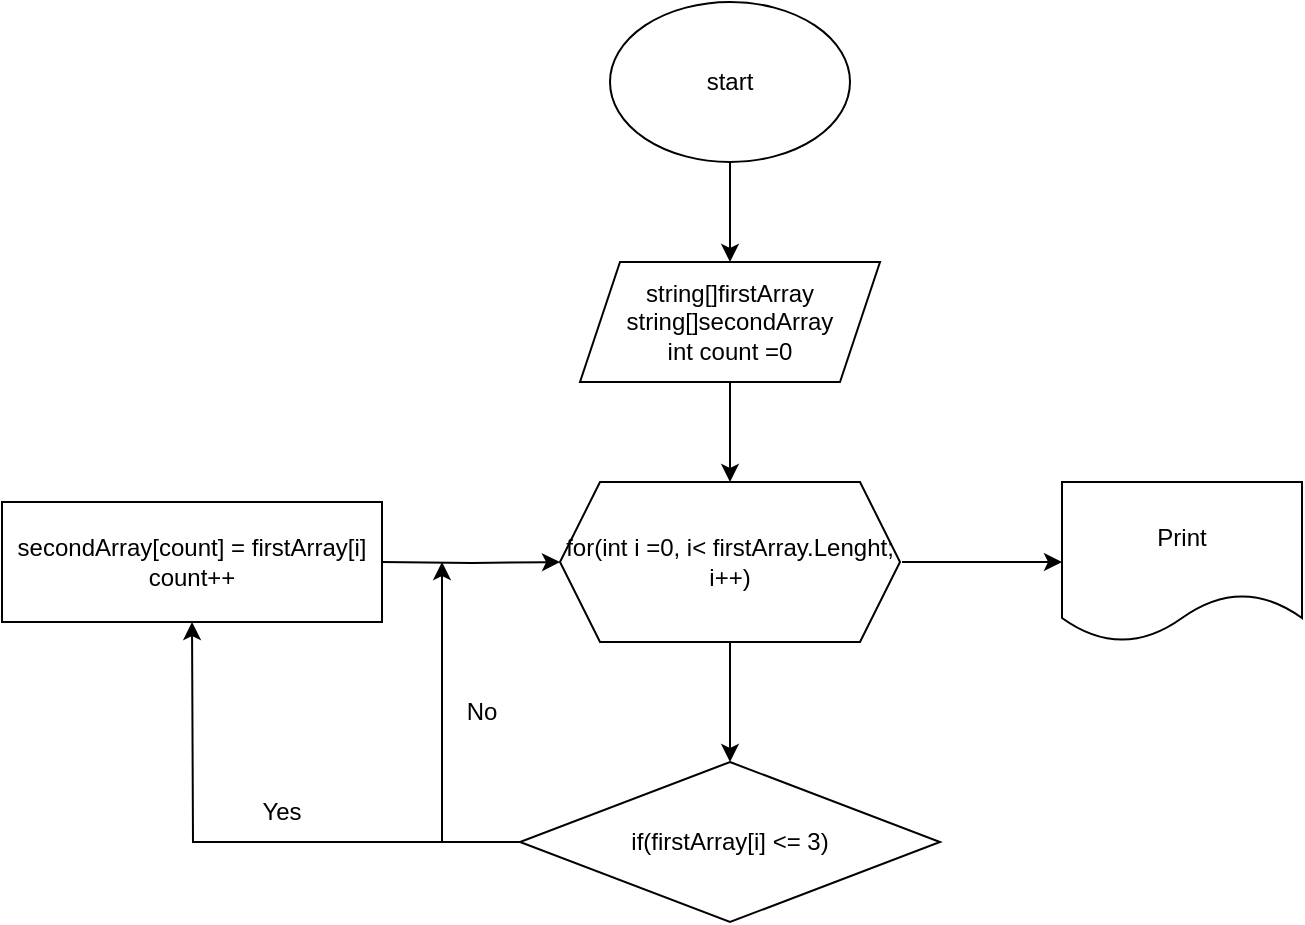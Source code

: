 <mxfile version="20.8.23" type="device"><diagram name="Страница 1" id="8Vs2rhPMXcOgu6ueIBcs"><mxGraphModel dx="746" dy="735" grid="1" gridSize="10" guides="1" tooltips="1" connect="1" arrows="1" fold="1" page="1" pageScale="1" pageWidth="827" pageHeight="1169" math="0" shadow="0"><root><mxCell id="0"/><mxCell id="1" parent="0"/><mxCell id="0Z8e-N60MEh9bejf7_80-1" value="" style="edgeStyle=orthogonalEdgeStyle;rounded=0;orthogonalLoop=1;jettySize=auto;html=1;" edge="1" parent="1" source="0Z8e-N60MEh9bejf7_80-2" target="0Z8e-N60MEh9bejf7_80-4"><mxGeometry relative="1" as="geometry"/></mxCell><mxCell id="0Z8e-N60MEh9bejf7_80-2" value="start&lt;br&gt;" style="ellipse;whiteSpace=wrap;html=1;" vertex="1" parent="1"><mxGeometry x="354" y="20" width="120" height="80" as="geometry"/></mxCell><mxCell id="0Z8e-N60MEh9bejf7_80-3" value="" style="edgeStyle=orthogonalEdgeStyle;rounded=0;orthogonalLoop=1;jettySize=auto;html=1;" edge="1" parent="1" source="0Z8e-N60MEh9bejf7_80-4" target="0Z8e-N60MEh9bejf7_80-6"><mxGeometry relative="1" as="geometry"/></mxCell><mxCell id="0Z8e-N60MEh9bejf7_80-4" value="string[]firstArray&lt;br&gt;string[]secondArray&lt;br&gt;int count =0" style="shape=parallelogram;perimeter=parallelogramPerimeter;whiteSpace=wrap;html=1;fixedSize=1;" vertex="1" parent="1"><mxGeometry x="339" y="150" width="150" height="60" as="geometry"/></mxCell><mxCell id="0Z8e-N60MEh9bejf7_80-5" value="" style="edgeStyle=orthogonalEdgeStyle;rounded=0;orthogonalLoop=1;jettySize=auto;html=1;" edge="1" parent="1" source="0Z8e-N60MEh9bejf7_80-6" target="0Z8e-N60MEh9bejf7_80-8"><mxGeometry relative="1" as="geometry"/></mxCell><mxCell id="0Z8e-N60MEh9bejf7_80-6" value="for(int i =0, i&amp;lt; firstArray.Lenght; i++)" style="shape=hexagon;perimeter=hexagonPerimeter2;whiteSpace=wrap;html=1;fixedSize=1;" vertex="1" parent="1"><mxGeometry x="329" y="260" width="170" height="80" as="geometry"/></mxCell><mxCell id="0Z8e-N60MEh9bejf7_80-7" style="edgeStyle=orthogonalEdgeStyle;rounded=0;orthogonalLoop=1;jettySize=auto;html=1;" edge="1" parent="1" source="0Z8e-N60MEh9bejf7_80-8"><mxGeometry relative="1" as="geometry"><mxPoint x="145" y="330" as="targetPoint"/></mxGeometry></mxCell><mxCell id="0Z8e-N60MEh9bejf7_80-8" value="if(firstArray[i] &amp;lt;= 3)" style="rhombus;whiteSpace=wrap;html=1;" vertex="1" parent="1"><mxGeometry x="309" y="400" width="210" height="80" as="geometry"/></mxCell><mxCell id="0Z8e-N60MEh9bejf7_80-9" value="" style="edgeStyle=orthogonalEdgeStyle;rounded=0;orthogonalLoop=1;jettySize=auto;html=1;" edge="1" parent="1" target="0Z8e-N60MEh9bejf7_80-6"><mxGeometry relative="1" as="geometry"><mxPoint x="240" y="300" as="sourcePoint"/></mxGeometry></mxCell><mxCell id="0Z8e-N60MEh9bejf7_80-10" value="Yes" style="text;html=1;strokeColor=none;fillColor=none;align=center;verticalAlign=middle;whiteSpace=wrap;rounded=0;" vertex="1" parent="1"><mxGeometry x="160" y="410" width="60" height="30" as="geometry"/></mxCell><mxCell id="0Z8e-N60MEh9bejf7_80-11" value="" style="endArrow=classic;html=1;rounded=0;" edge="1" parent="1"><mxGeometry width="50" height="50" relative="1" as="geometry"><mxPoint x="270" y="440" as="sourcePoint"/><mxPoint x="270" y="300" as="targetPoint"/></mxGeometry></mxCell><mxCell id="0Z8e-N60MEh9bejf7_80-12" value="No" style="text;html=1;strokeColor=none;fillColor=none;align=center;verticalAlign=middle;whiteSpace=wrap;rounded=0;" vertex="1" parent="1"><mxGeometry x="260" y="360" width="60" height="30" as="geometry"/></mxCell><mxCell id="0Z8e-N60MEh9bejf7_80-13" value="" style="endArrow=classic;html=1;rounded=0;" edge="1" parent="1"><mxGeometry width="50" height="50" relative="1" as="geometry"><mxPoint x="500" y="300" as="sourcePoint"/><mxPoint x="580" y="300" as="targetPoint"/></mxGeometry></mxCell><mxCell id="0Z8e-N60MEh9bejf7_80-14" value="Print" style="shape=document;whiteSpace=wrap;html=1;boundedLbl=1;" vertex="1" parent="1"><mxGeometry x="580" y="260" width="120" height="80" as="geometry"/></mxCell><mxCell id="0Z8e-N60MEh9bejf7_80-15" value="secondArray[count] = firstArray[i]&lt;br&gt;count++" style="rounded=0;whiteSpace=wrap;html=1;" vertex="1" parent="1"><mxGeometry x="50" y="270" width="190" height="60" as="geometry"/></mxCell></root></mxGraphModel></diagram></mxfile>
